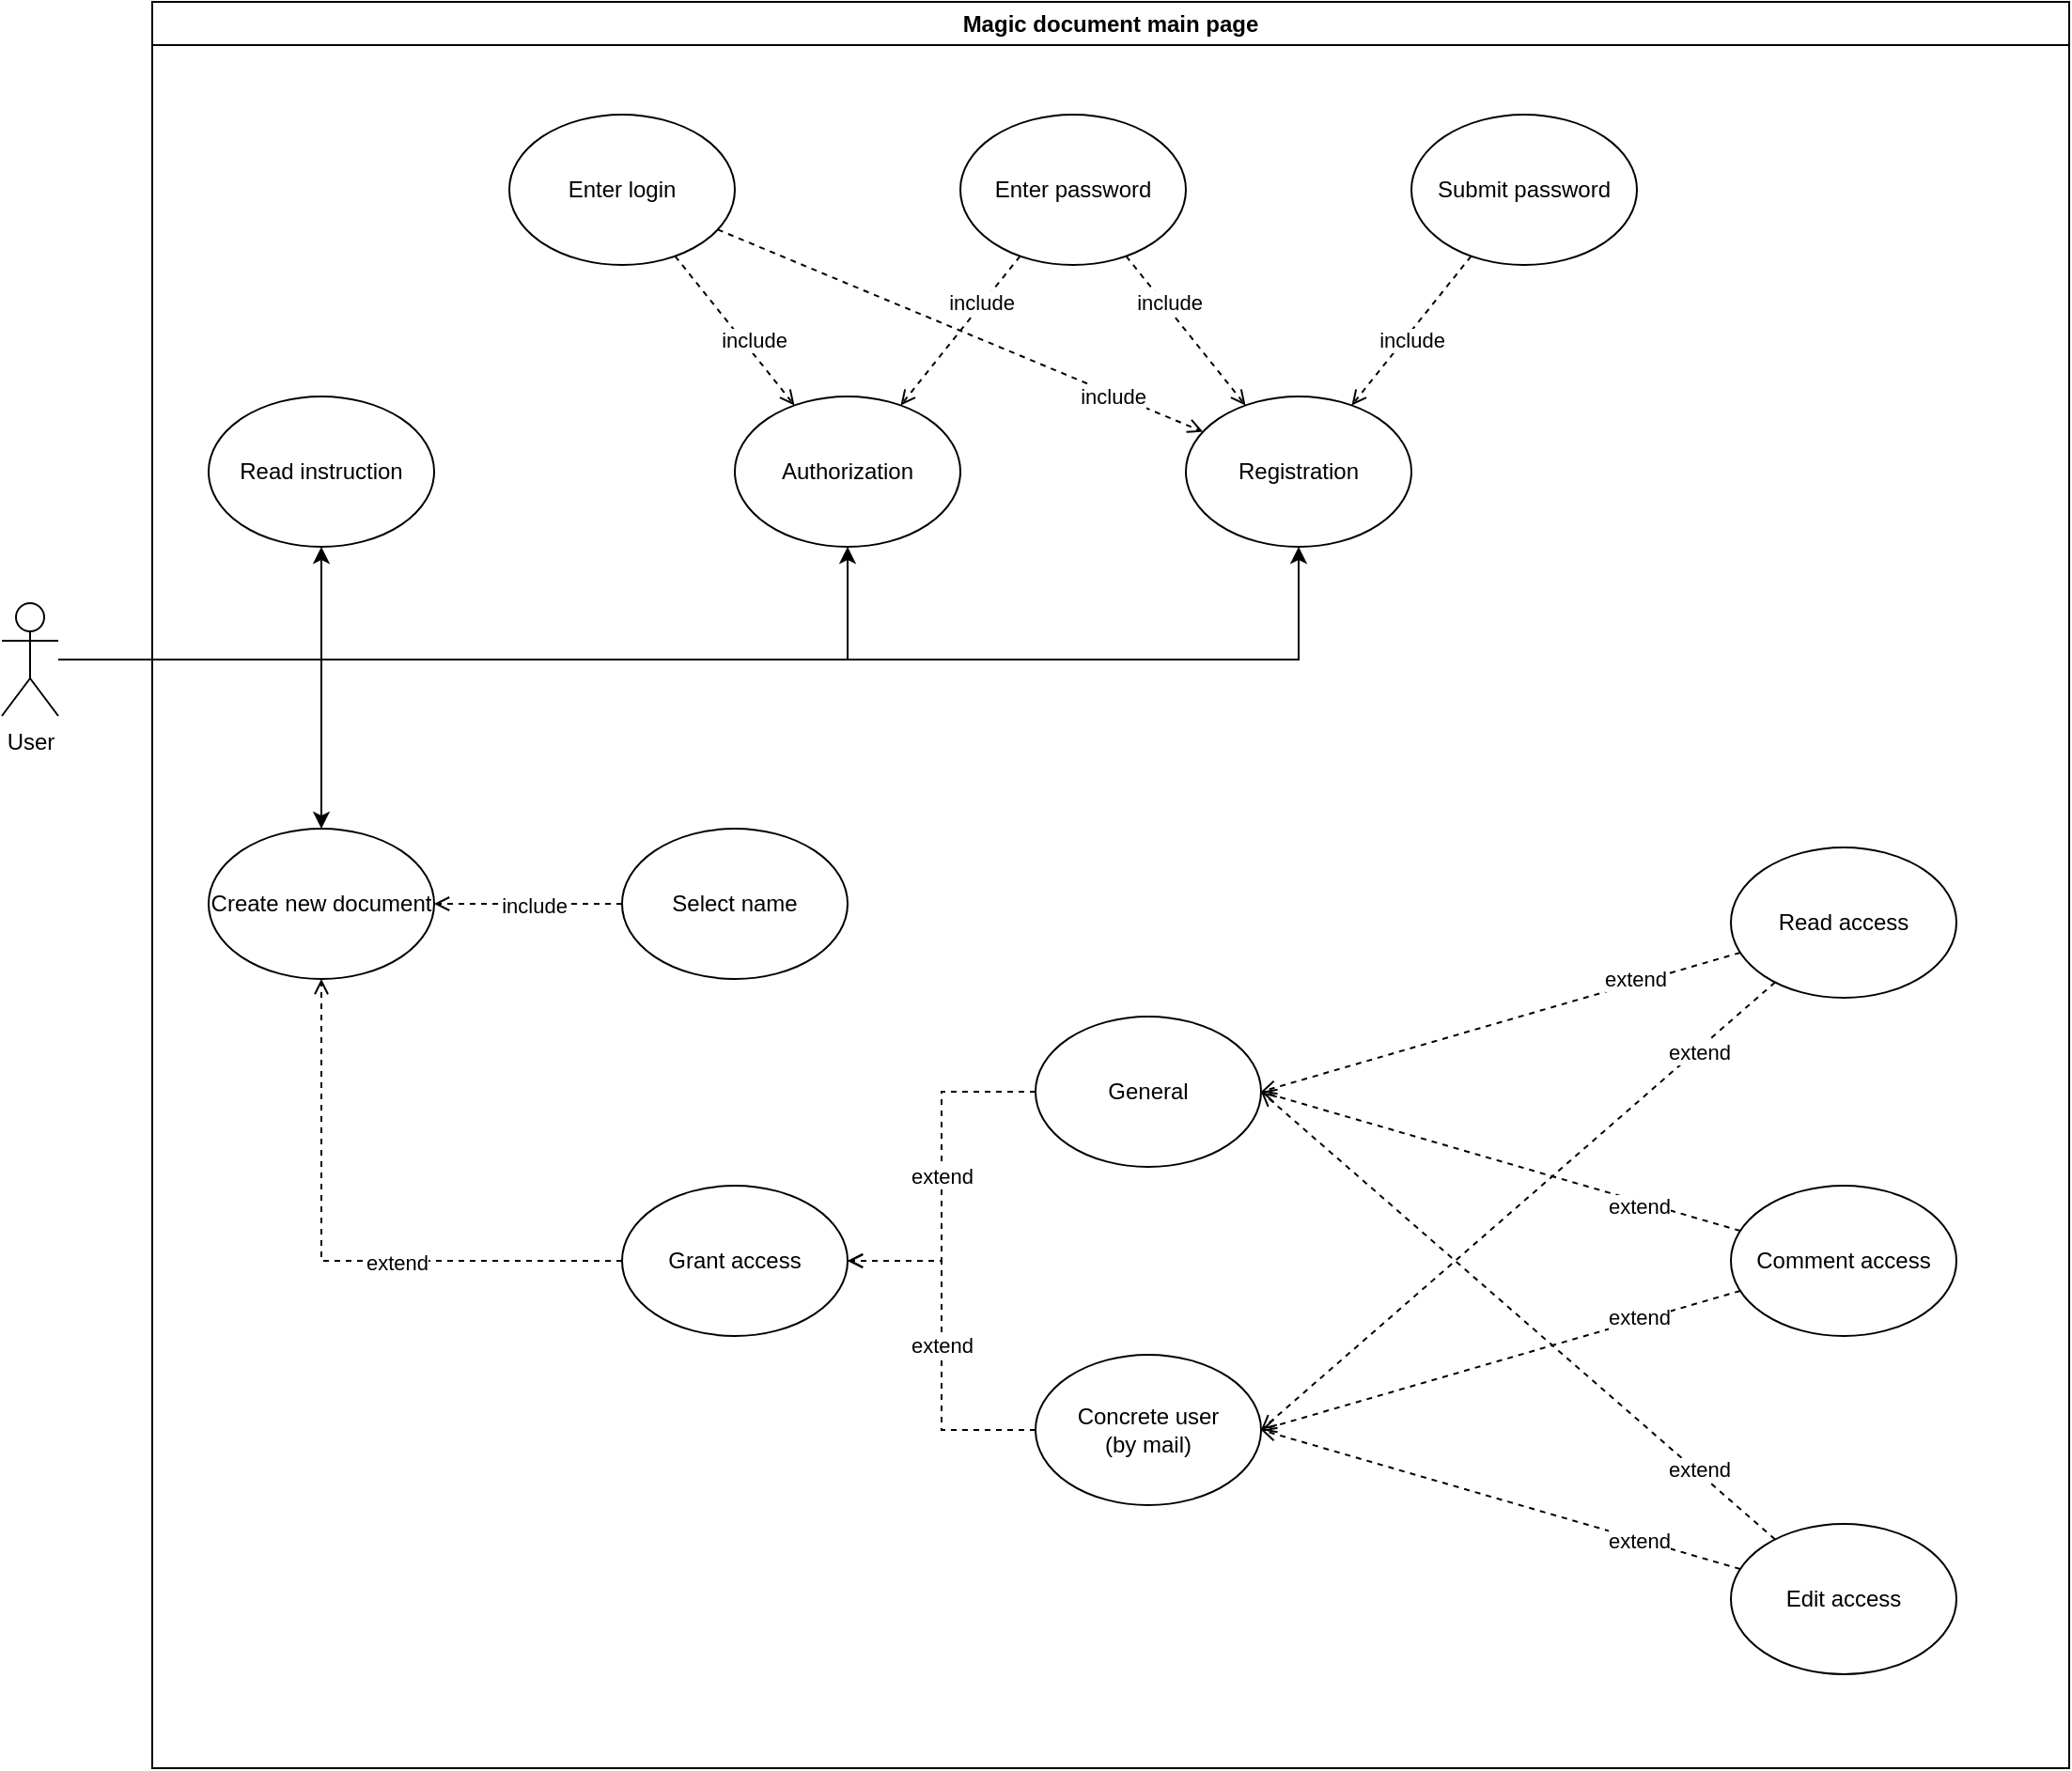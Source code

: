 <mxfile version="22.0.8" type="github">
  <diagram name="Страница — 1" id="LzMCHIkyoPyYnam3HbV3">
    <mxGraphModel dx="1158" dy="1853" grid="1" gridSize="10" guides="1" tooltips="1" connect="1" arrows="1" fold="1" page="1" pageScale="1" pageWidth="827" pageHeight="1169" math="0" shadow="0">
      <root>
        <mxCell id="0" />
        <mxCell id="1" parent="0" />
        <mxCell id="Bqd4WR3j3yUnf75U1oX0-1" style="edgeStyle=orthogonalEdgeStyle;rounded=0;orthogonalLoop=1;jettySize=auto;html=1;" parent="1" source="Bqd4WR3j3yUnf75U1oX0-5" target="Bqd4WR3j3yUnf75U1oX0-7" edge="1">
          <mxGeometry relative="1" as="geometry" />
        </mxCell>
        <mxCell id="Bqd4WR3j3yUnf75U1oX0-2" style="edgeStyle=orthogonalEdgeStyle;rounded=0;orthogonalLoop=1;jettySize=auto;html=1;entryX=0.5;entryY=1;entryDx=0;entryDy=0;" parent="1" source="Bqd4WR3j3yUnf75U1oX0-5" target="Bqd4WR3j3yUnf75U1oX0-12" edge="1">
          <mxGeometry relative="1" as="geometry" />
        </mxCell>
        <mxCell id="Bqd4WR3j3yUnf75U1oX0-3" style="edgeStyle=orthogonalEdgeStyle;rounded=0;orthogonalLoop=1;jettySize=auto;html=1;entryX=0.5;entryY=1;entryDx=0;entryDy=0;" parent="1" source="Bqd4WR3j3yUnf75U1oX0-5" target="Bqd4WR3j3yUnf75U1oX0-11" edge="1">
          <mxGeometry relative="1" as="geometry" />
        </mxCell>
        <mxCell id="Bqd4WR3j3yUnf75U1oX0-4" style="edgeStyle=orthogonalEdgeStyle;rounded=0;orthogonalLoop=1;jettySize=auto;html=1;entryX=0.5;entryY=1;entryDx=0;entryDy=0;" parent="1" source="Bqd4WR3j3yUnf75U1oX0-5" target="Bqd4WR3j3yUnf75U1oX0-46" edge="1">
          <mxGeometry relative="1" as="geometry" />
        </mxCell>
        <mxCell id="Bqd4WR3j3yUnf75U1oX0-5" value="User" style="shape=umlActor;verticalLabelPosition=bottom;verticalAlign=top;html=1;outlineConnect=0;" parent="1" vertex="1">
          <mxGeometry x="110" y="310" width="30" height="60" as="geometry" />
        </mxCell>
        <mxCell id="Bqd4WR3j3yUnf75U1oX0-6" value="Magic document main page" style="swimlane;whiteSpace=wrap;html=1;" parent="1" vertex="1">
          <mxGeometry x="190" y="-10" width="1020" height="940" as="geometry" />
        </mxCell>
        <mxCell id="Bqd4WR3j3yUnf75U1oX0-7" value="Create new document" style="ellipse;whiteSpace=wrap;html=1;" parent="Bqd4WR3j3yUnf75U1oX0-6" vertex="1">
          <mxGeometry x="30" y="440" width="120" height="80" as="geometry" />
        </mxCell>
        <mxCell id="Bqd4WR3j3yUnf75U1oX0-8" style="edgeStyle=orthogonalEdgeStyle;rounded=0;orthogonalLoop=1;jettySize=auto;html=1;dashed=1;endArrow=open;endFill=0;entryX=1;entryY=0.5;entryDx=0;entryDy=0;" parent="Bqd4WR3j3yUnf75U1oX0-6" source="Bqd4WR3j3yUnf75U1oX0-10" target="Bqd4WR3j3yUnf75U1oX0-7" edge="1">
          <mxGeometry relative="1" as="geometry">
            <mxPoint x="90" y="530" as="targetPoint" />
          </mxGeometry>
        </mxCell>
        <mxCell id="Bqd4WR3j3yUnf75U1oX0-9" value="include" style="edgeLabel;html=1;align=center;verticalAlign=middle;resizable=0;points=[];" parent="Bqd4WR3j3yUnf75U1oX0-8" vertex="1" connectable="0">
          <mxGeometry x="-0.063" y="1" relative="1" as="geometry">
            <mxPoint as="offset" />
          </mxGeometry>
        </mxCell>
        <mxCell id="Bqd4WR3j3yUnf75U1oX0-10" value="Select name" style="ellipse;whiteSpace=wrap;html=1;" parent="Bqd4WR3j3yUnf75U1oX0-6" vertex="1">
          <mxGeometry x="250" y="440" width="120" height="80" as="geometry" />
        </mxCell>
        <mxCell id="Bqd4WR3j3yUnf75U1oX0-11" value="Registration" style="ellipse;whiteSpace=wrap;html=1;" parent="Bqd4WR3j3yUnf75U1oX0-6" vertex="1">
          <mxGeometry x="550" y="210" width="120" height="80" as="geometry" />
        </mxCell>
        <mxCell id="Bqd4WR3j3yUnf75U1oX0-12" value="Authorization" style="ellipse;whiteSpace=wrap;html=1;" parent="Bqd4WR3j3yUnf75U1oX0-6" vertex="1">
          <mxGeometry x="310" y="210" width="120" height="80" as="geometry" />
        </mxCell>
        <mxCell id="Bqd4WR3j3yUnf75U1oX0-13" style="edgeStyle=orthogonalEdgeStyle;rounded=0;orthogonalLoop=1;jettySize=auto;html=1;dashed=1;endArrow=open;endFill=0;entryX=0.5;entryY=1;entryDx=0;entryDy=0;" parent="Bqd4WR3j3yUnf75U1oX0-6" source="Bqd4WR3j3yUnf75U1oX0-15" target="Bqd4WR3j3yUnf75U1oX0-7" edge="1">
          <mxGeometry relative="1" as="geometry" />
        </mxCell>
        <mxCell id="Bqd4WR3j3yUnf75U1oX0-14" value="extend" style="edgeLabel;html=1;align=center;verticalAlign=middle;resizable=0;points=[];" parent="Bqd4WR3j3yUnf75U1oX0-13" vertex="1" connectable="0">
          <mxGeometry x="-0.227" y="1" relative="1" as="geometry">
            <mxPoint as="offset" />
          </mxGeometry>
        </mxCell>
        <mxCell id="Bqd4WR3j3yUnf75U1oX0-15" value="Grant access" style="ellipse;whiteSpace=wrap;html=1;" parent="Bqd4WR3j3yUnf75U1oX0-6" vertex="1">
          <mxGeometry x="250" y="630" width="120" height="80" as="geometry" />
        </mxCell>
        <mxCell id="Bqd4WR3j3yUnf75U1oX0-16" value="extend" style="edgeStyle=orthogonalEdgeStyle;rounded=0;orthogonalLoop=1;jettySize=auto;html=1;entryX=1;entryY=0.5;entryDx=0;entryDy=0;dashed=1;endArrow=open;endFill=0;" parent="Bqd4WR3j3yUnf75U1oX0-6" source="Bqd4WR3j3yUnf75U1oX0-17" target="Bqd4WR3j3yUnf75U1oX0-15" edge="1">
          <mxGeometry relative="1" as="geometry" />
        </mxCell>
        <mxCell id="Bqd4WR3j3yUnf75U1oX0-17" value="General" style="ellipse;whiteSpace=wrap;html=1;" parent="Bqd4WR3j3yUnf75U1oX0-6" vertex="1">
          <mxGeometry x="470" y="540" width="120" height="80" as="geometry" />
        </mxCell>
        <mxCell id="Bqd4WR3j3yUnf75U1oX0-18" value="extend" style="edgeStyle=orthogonalEdgeStyle;rounded=0;orthogonalLoop=1;jettySize=auto;html=1;entryX=1;entryY=0.5;entryDx=0;entryDy=0;endArrow=open;endFill=0;dashed=1;" parent="Bqd4WR3j3yUnf75U1oX0-6" source="Bqd4WR3j3yUnf75U1oX0-19" target="Bqd4WR3j3yUnf75U1oX0-15" edge="1">
          <mxGeometry relative="1" as="geometry" />
        </mxCell>
        <mxCell id="Bqd4WR3j3yUnf75U1oX0-19" value="Concrete user&lt;br&gt;(by mail)" style="ellipse;whiteSpace=wrap;html=1;" parent="Bqd4WR3j3yUnf75U1oX0-6" vertex="1">
          <mxGeometry x="470" y="720" width="120" height="80" as="geometry" />
        </mxCell>
        <mxCell id="Bqd4WR3j3yUnf75U1oX0-20" style="orthogonalLoop=1;jettySize=auto;html=1;entryX=1;entryY=0.5;entryDx=0;entryDy=0;dashed=1;endArrow=open;endFill=0;" parent="Bqd4WR3j3yUnf75U1oX0-6" source="Bqd4WR3j3yUnf75U1oX0-24" target="Bqd4WR3j3yUnf75U1oX0-17" edge="1">
          <mxGeometry relative="1" as="geometry" />
        </mxCell>
        <mxCell id="Bqd4WR3j3yUnf75U1oX0-21" value="extend" style="edgeLabel;html=1;align=center;verticalAlign=middle;resizable=0;points=[];" parent="Bqd4WR3j3yUnf75U1oX0-20" vertex="1" connectable="0">
          <mxGeometry x="-0.607" y="2" relative="1" as="geometry">
            <mxPoint x="-4" y="-1" as="offset" />
          </mxGeometry>
        </mxCell>
        <mxCell id="Bqd4WR3j3yUnf75U1oX0-22" style="rounded=0;orthogonalLoop=1;jettySize=auto;html=1;entryX=1;entryY=0.5;entryDx=0;entryDy=0;dashed=1;endArrow=open;endFill=0;" parent="Bqd4WR3j3yUnf75U1oX0-6" source="Bqd4WR3j3yUnf75U1oX0-24" target="Bqd4WR3j3yUnf75U1oX0-19" edge="1">
          <mxGeometry relative="1" as="geometry" />
        </mxCell>
        <mxCell id="Bqd4WR3j3yUnf75U1oX0-23" value="extend" style="edgeLabel;html=1;align=center;verticalAlign=middle;resizable=0;points=[];" parent="Bqd4WR3j3yUnf75U1oX0-22" vertex="1" connectable="0">
          <mxGeometry x="-0.657" y="1" relative="1" as="geometry">
            <mxPoint x="-11" as="offset" />
          </mxGeometry>
        </mxCell>
        <mxCell id="Bqd4WR3j3yUnf75U1oX0-24" value="Comment access" style="ellipse;whiteSpace=wrap;html=1;" parent="Bqd4WR3j3yUnf75U1oX0-6" vertex="1">
          <mxGeometry x="840" y="630" width="120" height="80" as="geometry" />
        </mxCell>
        <mxCell id="Bqd4WR3j3yUnf75U1oX0-25" style="rounded=0;orthogonalLoop=1;jettySize=auto;html=1;entryX=1;entryY=0.5;entryDx=0;entryDy=0;endArrow=open;endFill=0;dashed=1;" parent="Bqd4WR3j3yUnf75U1oX0-6" source="Bqd4WR3j3yUnf75U1oX0-29" target="Bqd4WR3j3yUnf75U1oX0-19" edge="1">
          <mxGeometry relative="1" as="geometry" />
        </mxCell>
        <mxCell id="Bqd4WR3j3yUnf75U1oX0-26" value="extend" style="edgeLabel;html=1;align=center;verticalAlign=middle;resizable=0;points=[];" parent="Bqd4WR3j3yUnf75U1oX0-25" vertex="1" connectable="0">
          <mxGeometry x="-0.577" relative="1" as="geometry">
            <mxPoint as="offset" />
          </mxGeometry>
        </mxCell>
        <mxCell id="Bqd4WR3j3yUnf75U1oX0-27" style="rounded=0;orthogonalLoop=1;jettySize=auto;html=1;entryX=1;entryY=0.5;entryDx=0;entryDy=0;dashed=1;endArrow=open;endFill=0;" parent="Bqd4WR3j3yUnf75U1oX0-6" source="Bqd4WR3j3yUnf75U1oX0-29" target="Bqd4WR3j3yUnf75U1oX0-17" edge="1">
          <mxGeometry relative="1" as="geometry" />
        </mxCell>
        <mxCell id="Bqd4WR3j3yUnf75U1oX0-28" value="extend" style="edgeLabel;html=1;align=center;verticalAlign=middle;resizable=0;points=[];" parent="Bqd4WR3j3yUnf75U1oX0-27" vertex="1" connectable="0">
          <mxGeometry x="-0.693" y="-1" relative="1" as="geometry">
            <mxPoint as="offset" />
          </mxGeometry>
        </mxCell>
        <mxCell id="Bqd4WR3j3yUnf75U1oX0-29" value="Edit access" style="ellipse;whiteSpace=wrap;html=1;" parent="Bqd4WR3j3yUnf75U1oX0-6" vertex="1">
          <mxGeometry x="840" y="810" width="120" height="80" as="geometry" />
        </mxCell>
        <mxCell id="Bqd4WR3j3yUnf75U1oX0-30" style="orthogonalLoop=1;jettySize=auto;html=1;entryX=1;entryY=0.5;entryDx=0;entryDy=0;strokeColor=default;rounded=0;dashed=1;endArrow=open;endFill=0;" parent="Bqd4WR3j3yUnf75U1oX0-6" source="Bqd4WR3j3yUnf75U1oX0-34" target="Bqd4WR3j3yUnf75U1oX0-17" edge="1">
          <mxGeometry relative="1" as="geometry" />
        </mxCell>
        <mxCell id="Bqd4WR3j3yUnf75U1oX0-31" value="extend" style="edgeLabel;html=1;align=center;verticalAlign=middle;resizable=0;points=[];" parent="Bqd4WR3j3yUnf75U1oX0-30" vertex="1" connectable="0">
          <mxGeometry x="-0.563" y="-2" relative="1" as="geometry">
            <mxPoint as="offset" />
          </mxGeometry>
        </mxCell>
        <mxCell id="Bqd4WR3j3yUnf75U1oX0-32" style="rounded=0;orthogonalLoop=1;jettySize=auto;html=1;entryX=1;entryY=0.5;entryDx=0;entryDy=0;endArrow=open;endFill=0;dashed=1;" parent="Bqd4WR3j3yUnf75U1oX0-6" source="Bqd4WR3j3yUnf75U1oX0-34" target="Bqd4WR3j3yUnf75U1oX0-19" edge="1">
          <mxGeometry relative="1" as="geometry" />
        </mxCell>
        <mxCell id="Bqd4WR3j3yUnf75U1oX0-33" value="extend" style="edgeLabel;html=1;align=center;verticalAlign=middle;resizable=0;points=[];" parent="Bqd4WR3j3yUnf75U1oX0-32" vertex="1" connectable="0">
          <mxGeometry x="-0.693" y="1" relative="1" as="geometry">
            <mxPoint as="offset" />
          </mxGeometry>
        </mxCell>
        <mxCell id="Bqd4WR3j3yUnf75U1oX0-34" value="Read access" style="ellipse;whiteSpace=wrap;html=1;" parent="Bqd4WR3j3yUnf75U1oX0-6" vertex="1">
          <mxGeometry x="840" y="450" width="120" height="80" as="geometry" />
        </mxCell>
        <mxCell id="Bqd4WR3j3yUnf75U1oX0-35" value="include" style="rounded=0;orthogonalLoop=1;jettySize=auto;html=1;dashed=1;endArrow=open;endFill=0;" parent="Bqd4WR3j3yUnf75U1oX0-6" source="Bqd4WR3j3yUnf75U1oX0-39" target="Bqd4WR3j3yUnf75U1oX0-12" edge="1">
          <mxGeometry x="0.2" y="5" relative="1" as="geometry">
            <mxPoint as="offset" />
          </mxGeometry>
        </mxCell>
        <mxCell id="Bqd4WR3j3yUnf75U1oX0-36" style="rounded=0;orthogonalLoop=1;jettySize=auto;html=1;dashed=1;endArrow=open;endFill=0;" parent="Bqd4WR3j3yUnf75U1oX0-6" source="Bqd4WR3j3yUnf75U1oX0-39" target="Bqd4WR3j3yUnf75U1oX0-11" edge="1">
          <mxGeometry relative="1" as="geometry" />
        </mxCell>
        <mxCell id="Bqd4WR3j3yUnf75U1oX0-38" value="include" style="edgeLabel;html=1;align=center;verticalAlign=middle;resizable=0;points=[];" parent="Bqd4WR3j3yUnf75U1oX0-36" vertex="1" connectable="0">
          <mxGeometry x="-0.525" y="1" relative="1" as="geometry">
            <mxPoint x="148" y="64" as="offset" />
          </mxGeometry>
        </mxCell>
        <mxCell id="Bqd4WR3j3yUnf75U1oX0-39" value="Enter login" style="ellipse;whiteSpace=wrap;html=1;" parent="Bqd4WR3j3yUnf75U1oX0-6" vertex="1">
          <mxGeometry x="190" y="60" width="120" height="80" as="geometry" />
        </mxCell>
        <mxCell id="Bqd4WR3j3yUnf75U1oX0-40" style="rounded=0;orthogonalLoop=1;jettySize=auto;html=1;dashed=1;endArrow=open;endFill=0;" parent="Bqd4WR3j3yUnf75U1oX0-6" source="Bqd4WR3j3yUnf75U1oX0-43" target="Bqd4WR3j3yUnf75U1oX0-12" edge="1">
          <mxGeometry relative="1" as="geometry" />
        </mxCell>
        <mxCell id="ExK3XM85PsHn1q7F7Pmr-1" value="include" style="edgeLabel;html=1;align=center;verticalAlign=middle;resizable=0;points=[];" vertex="1" connectable="0" parent="Bqd4WR3j3yUnf75U1oX0-40">
          <mxGeometry x="-0.335" relative="1" as="geometry">
            <mxPoint y="-2" as="offset" />
          </mxGeometry>
        </mxCell>
        <mxCell id="Bqd4WR3j3yUnf75U1oX0-41" style="rounded=0;orthogonalLoop=1;jettySize=auto;html=1;dashed=1;endArrow=open;endFill=0;" parent="Bqd4WR3j3yUnf75U1oX0-6" source="Bqd4WR3j3yUnf75U1oX0-43" target="Bqd4WR3j3yUnf75U1oX0-11" edge="1">
          <mxGeometry relative="1" as="geometry" />
        </mxCell>
        <mxCell id="Bqd4WR3j3yUnf75U1oX0-42" value="include" style="edgeLabel;html=1;align=center;verticalAlign=middle;resizable=0;points=[];" parent="Bqd4WR3j3yUnf75U1oX0-41" vertex="1" connectable="0">
          <mxGeometry x="-0.044" y="1" relative="1" as="geometry">
            <mxPoint x="-9" y="-13" as="offset" />
          </mxGeometry>
        </mxCell>
        <mxCell id="Bqd4WR3j3yUnf75U1oX0-43" value="Enter password" style="ellipse;whiteSpace=wrap;html=1;" parent="Bqd4WR3j3yUnf75U1oX0-6" vertex="1">
          <mxGeometry x="430" y="60" width="120" height="80" as="geometry" />
        </mxCell>
        <mxCell id="Bqd4WR3j3yUnf75U1oX0-44" value="include" style="rounded=0;orthogonalLoop=1;jettySize=auto;html=1;dashed=1;endArrow=open;endFill=0;" parent="Bqd4WR3j3yUnf75U1oX0-6" source="Bqd4WR3j3yUnf75U1oX0-45" target="Bqd4WR3j3yUnf75U1oX0-11" edge="1">
          <mxGeometry x="0.077" y="3" relative="1" as="geometry">
            <mxPoint as="offset" />
          </mxGeometry>
        </mxCell>
        <mxCell id="Bqd4WR3j3yUnf75U1oX0-45" value="Submit password" style="ellipse;whiteSpace=wrap;html=1;" parent="Bqd4WR3j3yUnf75U1oX0-6" vertex="1">
          <mxGeometry x="670" y="60" width="120" height="80" as="geometry" />
        </mxCell>
        <mxCell id="Bqd4WR3j3yUnf75U1oX0-46" value="Read instruction" style="ellipse;whiteSpace=wrap;html=1;" parent="Bqd4WR3j3yUnf75U1oX0-6" vertex="1">
          <mxGeometry x="30" y="210" width="120" height="80" as="geometry" />
        </mxCell>
      </root>
    </mxGraphModel>
  </diagram>
</mxfile>
